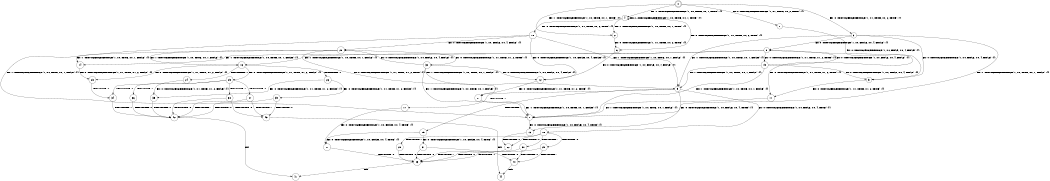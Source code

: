 digraph BCG {
size = "7, 10.5";
center = TRUE;
node [shape = circle];
0 [peripheries = 2];
0 -> 1 [label = "EX !0 !ATOMIC_EXCH_BRANCH (1, +1, TRUE, +0, 2, TRUE) !{}"];
0 -> 2 [label = "EX !1 !ATOMIC_EXCH_BRANCH (1, +0, TRUE, +0, 1, TRUE) !{}"];
0 -> 3 [label = "EX !0 !ATOMIC_EXCH_BRANCH (1, +1, TRUE, +0, 2, TRUE) !{}"];
0 -> 4 [label = "EX !1 !ATOMIC_EXCH_BRANCH (1, +0, TRUE, +0, 1, TRUE) !{}"];
1 -> 5 [label = "EX !0 !ATOMIC_EXCH_BRANCH (1, +0, FALSE, +0, 4, FALSE) !{}"];
2 -> 6 [label = "EX !0 !ATOMIC_EXCH_BRANCH (1, +1, TRUE, +0, 2, TRUE) !{}"];
3 -> 5 [label = "EX !0 !ATOMIC_EXCH_BRANCH (1, +0, FALSE, +0, 4, FALSE) !{}"];
3 -> 7 [label = "EX !1 !ATOMIC_EXCH_BRANCH (1, +0, TRUE, +0, 1, FALSE) !{}"];
3 -> 8 [label = "EX !0 !ATOMIC_EXCH_BRANCH (1, +0, FALSE, +0, 4, FALSE) !{}"];
3 -> 9 [label = "EX !1 !ATOMIC_EXCH_BRANCH (1, +0, TRUE, +0, 1, FALSE) !{}"];
4 -> 2 [label = "EX !1 !ATOMIC_EXCH_BRANCH (1, +0, TRUE, +0, 1, TRUE) !{}"];
4 -> 6 [label = "EX !0 !ATOMIC_EXCH_BRANCH (1, +1, TRUE, +0, 2, TRUE) !{}"];
4 -> 4 [label = "EX !1 !ATOMIC_EXCH_BRANCH (1, +0, TRUE, +0, 1, TRUE) !{}"];
4 -> 10 [label = "EX !0 !ATOMIC_EXCH_BRANCH (1, +1, TRUE, +0, 2, TRUE) !{}"];
5 -> 11 [label = "EX !0 !ATOMIC_EXCH_BRANCH (1, +1, TRUE, +1, 2, TRUE) !{}"];
6 -> 12 [label = "EX !0 !ATOMIC_EXCH_BRANCH (1, +0, FALSE, +0, 4, FALSE) !{}"];
7 -> 13 [label = "EX !0 !ATOMIC_EXCH_BRANCH (1, +0, FALSE, +0, 4, TRUE) !{}"];
8 -> 11 [label = "EX !0 !ATOMIC_EXCH_BRANCH (1, +1, TRUE, +1, 2, TRUE) !{}"];
8 -> 14 [label = "EX !1 !ATOMIC_EXCH_BRANCH (1, +0, TRUE, +0, 1, FALSE) !{}"];
8 -> 15 [label = "EX !0 !ATOMIC_EXCH_BRANCH (1, +1, TRUE, +1, 2, TRUE) !{}"];
8 -> 16 [label = "EX !1 !ATOMIC_EXCH_BRANCH (1, +0, TRUE, +0, 1, FALSE) !{}"];
9 -> 13 [label = "EX !0 !ATOMIC_EXCH_BRANCH (1, +0, FALSE, +0, 4, TRUE) !{}"];
9 -> 17 [label = "TERMINATE !1"];
9 -> 18 [label = "EX !0 !ATOMIC_EXCH_BRANCH (1, +0, FALSE, +0, 4, TRUE) !{}"];
9 -> 19 [label = "TERMINATE !1"];
10 -> 12 [label = "EX !0 !ATOMIC_EXCH_BRANCH (1, +0, FALSE, +0, 4, FALSE) !{}"];
10 -> 7 [label = "EX !1 !ATOMIC_EXCH_BRANCH (1, +0, TRUE, +0, 1, FALSE) !{}"];
10 -> 20 [label = "EX !0 !ATOMIC_EXCH_BRANCH (1, +0, FALSE, +0, 4, FALSE) !{}"];
10 -> 9 [label = "EX !1 !ATOMIC_EXCH_BRANCH (1, +0, TRUE, +0, 1, FALSE) !{}"];
11 -> 7 [label = "EX !1 !ATOMIC_EXCH_BRANCH (1, +0, TRUE, +0, 1, FALSE) !{}"];
12 -> 21 [label = "EX !0 !ATOMIC_EXCH_BRANCH (1, +1, TRUE, +1, 2, TRUE) !{}"];
13 -> 22 [label = "TERMINATE !0"];
14 -> 23 [label = "EX !0 !ATOMIC_EXCH_BRANCH (1, +1, TRUE, +1, 2, FALSE) !{}"];
15 -> 5 [label = "EX !0 !ATOMIC_EXCH_BRANCH (1, +0, FALSE, +0, 4, FALSE) !{}"];
15 -> 7 [label = "EX !1 !ATOMIC_EXCH_BRANCH (1, +0, TRUE, +0, 1, FALSE) !{}"];
15 -> 8 [label = "EX !0 !ATOMIC_EXCH_BRANCH (1, +0, FALSE, +0, 4, FALSE) !{}"];
15 -> 9 [label = "EX !1 !ATOMIC_EXCH_BRANCH (1, +0, TRUE, +0, 1, FALSE) !{}"];
16 -> 23 [label = "EX !0 !ATOMIC_EXCH_BRANCH (1, +1, TRUE, +1, 2, FALSE) !{}"];
16 -> 24 [label = "TERMINATE !1"];
16 -> 25 [label = "EX !0 !ATOMIC_EXCH_BRANCH (1, +1, TRUE, +1, 2, FALSE) !{}"];
16 -> 26 [label = "TERMINATE !1"];
17 -> 27 [label = "EX !0 !ATOMIC_EXCH_BRANCH (1, +0, FALSE, +0, 4, TRUE) !{}"];
18 -> 22 [label = "TERMINATE !0"];
18 -> 28 [label = "TERMINATE !1"];
18 -> 29 [label = "TERMINATE !0"];
18 -> 30 [label = "TERMINATE !1"];
19 -> 27 [label = "EX !0 !ATOMIC_EXCH_BRANCH (1, +0, FALSE, +0, 4, TRUE) !{}"];
19 -> 31 [label = "EX !0 !ATOMIC_EXCH_BRANCH (1, +0, FALSE, +0, 4, TRUE) !{}"];
20 -> 21 [label = "EX !0 !ATOMIC_EXCH_BRANCH (1, +1, TRUE, +1, 2, TRUE) !{}"];
20 -> 14 [label = "EX !1 !ATOMIC_EXCH_BRANCH (1, +0, TRUE, +0, 1, FALSE) !{}"];
20 -> 32 [label = "EX !0 !ATOMIC_EXCH_BRANCH (1, +1, TRUE, +1, 2, TRUE) !{}"];
20 -> 16 [label = "EX !1 !ATOMIC_EXCH_BRANCH (1, +0, TRUE, +0, 1, FALSE) !{}"];
21 -> 7 [label = "EX !1 !ATOMIC_EXCH_BRANCH (1, +0, TRUE, +0, 1, FALSE) !{}"];
22 -> 33 [label = "TERMINATE !1"];
23 -> 34 [label = "TERMINATE !0"];
24 -> 35 [label = "EX !0 !ATOMIC_EXCH_BRANCH (1, +1, TRUE, +1, 2, FALSE) !{}"];
25 -> 34 [label = "TERMINATE !0"];
25 -> 36 [label = "TERMINATE !1"];
25 -> 37 [label = "TERMINATE !0"];
25 -> 38 [label = "TERMINATE !1"];
26 -> 35 [label = "EX !0 !ATOMIC_EXCH_BRANCH (1, +1, TRUE, +1, 2, FALSE) !{}"];
26 -> 39 [label = "EX !0 !ATOMIC_EXCH_BRANCH (1, +1, TRUE, +1, 2, FALSE) !{}"];
27 -> 33 [label = "TERMINATE !0"];
28 -> 33 [label = "TERMINATE !0"];
29 -> 33 [label = "TERMINATE !1"];
29 -> 40 [label = "TERMINATE !1"];
30 -> 33 [label = "TERMINATE !0"];
30 -> 40 [label = "TERMINATE !0"];
31 -> 33 [label = "TERMINATE !0"];
31 -> 40 [label = "TERMINATE !0"];
32 -> 12 [label = "EX !0 !ATOMIC_EXCH_BRANCH (1, +0, FALSE, +0, 4, FALSE) !{}"];
32 -> 7 [label = "EX !1 !ATOMIC_EXCH_BRANCH (1, +0, TRUE, +0, 1, FALSE) !{}"];
32 -> 20 [label = "EX !0 !ATOMIC_EXCH_BRANCH (1, +0, FALSE, +0, 4, FALSE) !{}"];
32 -> 9 [label = "EX !1 !ATOMIC_EXCH_BRANCH (1, +0, TRUE, +0, 1, FALSE) !{}"];
33 -> 41 [label = "exit"];
34 -> 42 [label = "TERMINATE !1"];
35 -> 42 [label = "TERMINATE !0"];
36 -> 42 [label = "TERMINATE !0"];
37 -> 42 [label = "TERMINATE !1"];
37 -> 43 [label = "TERMINATE !1"];
38 -> 42 [label = "TERMINATE !0"];
38 -> 43 [label = "TERMINATE !0"];
39 -> 42 [label = "TERMINATE !0"];
39 -> 43 [label = "TERMINATE !0"];
40 -> 44 [label = "exit"];
42 -> 41 [label = "exit"];
43 -> 44 [label = "exit"];
}
